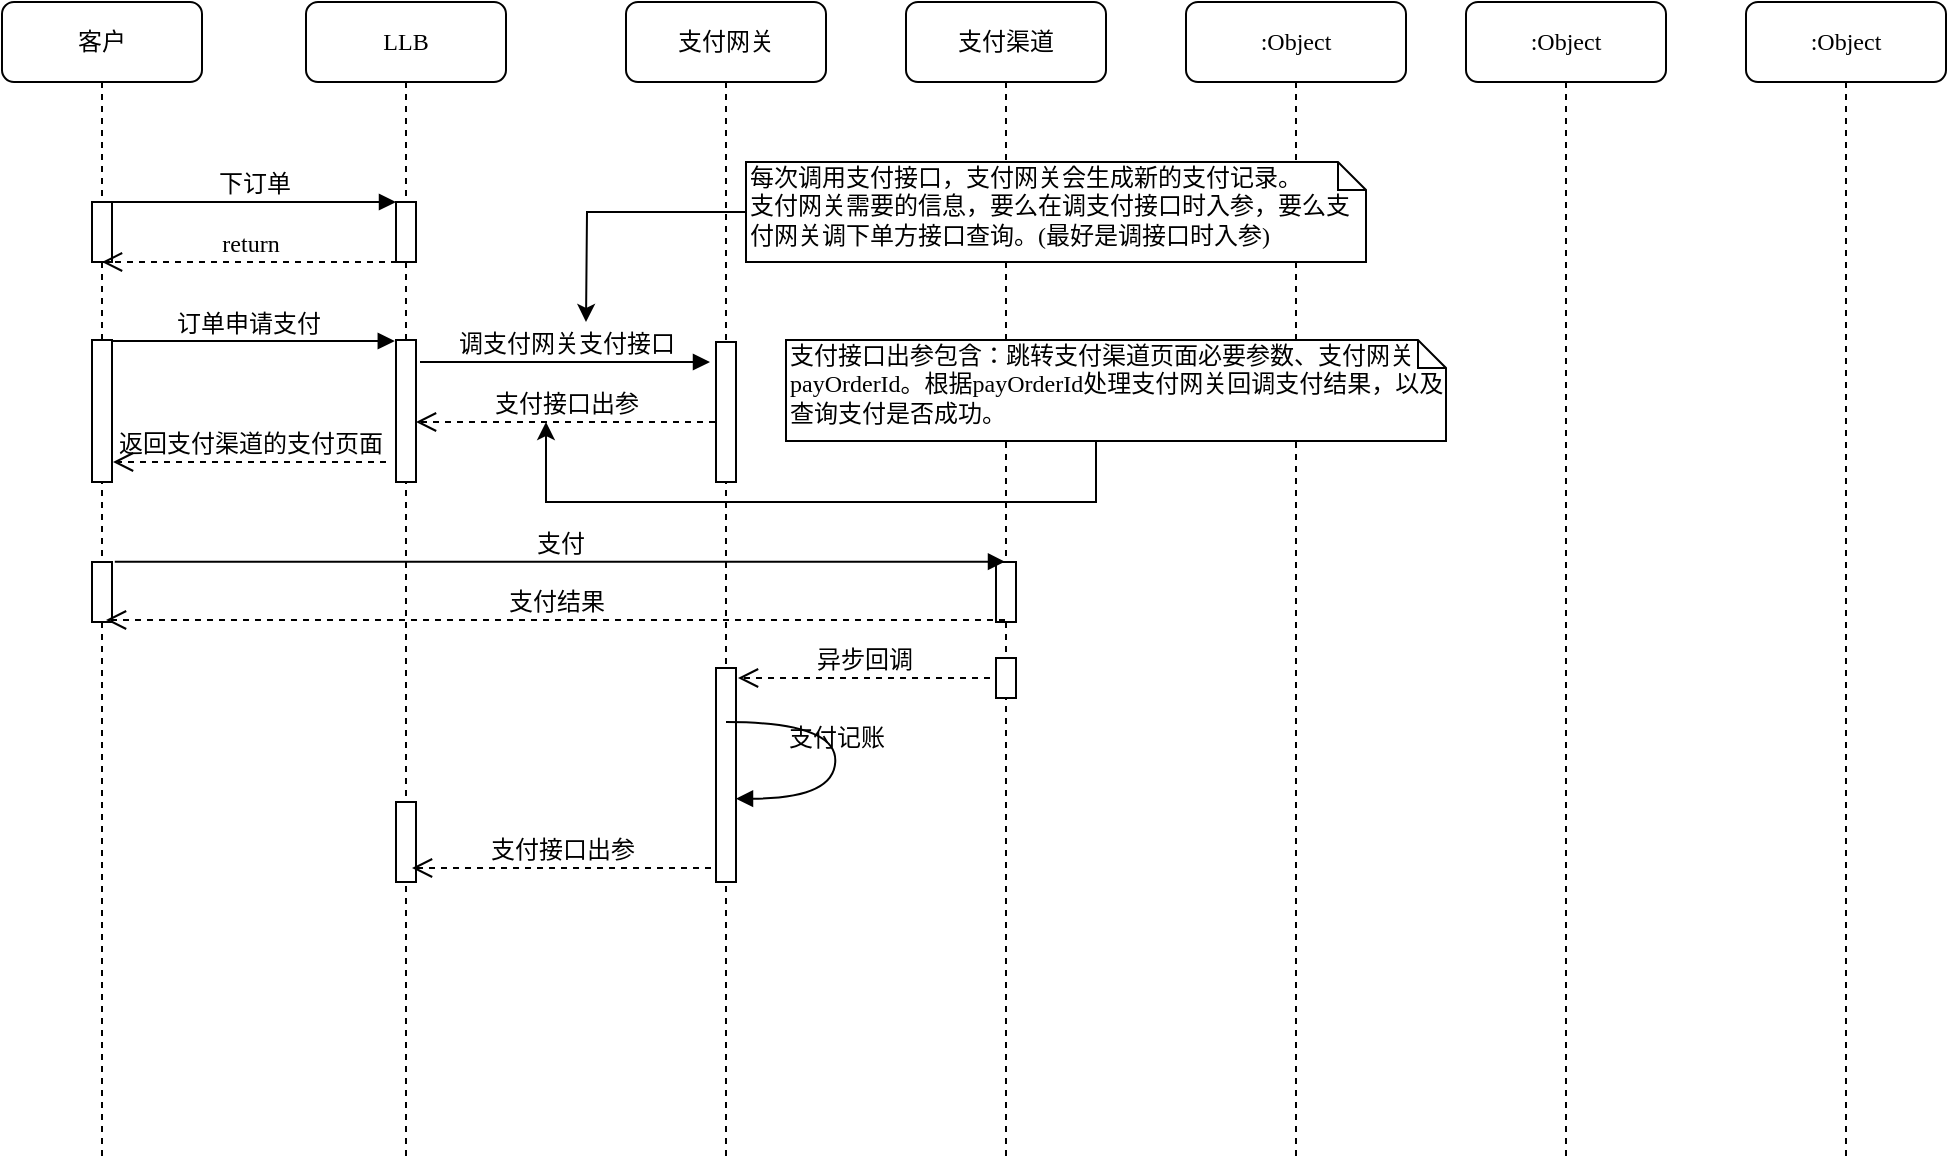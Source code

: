 <mxfile version="14.6.5" type="github">
  <diagram name="Page-1" id="13e1069c-82ec-6db2-03f1-153e76fe0fe0">
    <mxGraphModel dx="1038" dy="548" grid="1" gridSize="10" guides="1" tooltips="1" connect="1" arrows="1" fold="1" page="1" pageScale="1" pageWidth="1100" pageHeight="850" background="#ffffff" math="0" shadow="0">
      <root>
        <mxCell id="0" />
        <mxCell id="1" parent="0" />
        <mxCell id="7baba1c4bc27f4b0-14" value="订单申请支付" style="html=1;verticalAlign=bottom;endArrow=block;labelBackgroundColor=none;fontFamily=Verdana;fontSize=12;edgeStyle=elbowEdgeStyle;elbow=vertical;entryX=-0.06;entryY=0.008;entryDx=0;entryDy=0;entryPerimeter=0;" parent="1" source="7baba1c4bc27f4b0-8" target="sjcobn4qy7Enl9d4QnZK-9" edge="1">
          <mxGeometry relative="1" as="geometry">
            <mxPoint x="150" y="249" as="sourcePoint" />
            <mxPoint x="270" y="249" as="targetPoint" />
          </mxGeometry>
        </mxCell>
        <mxCell id="7baba1c4bc27f4b0-11" value="下订单" style="html=1;verticalAlign=bottom;endArrow=block;labelBackgroundColor=none;fontFamily=Verdana;fontSize=12;edgeStyle=elbowEdgeStyle;elbow=vertical;entryX=0;entryY=0;entryDx=0;entryDy=0;" parent="1" source="7baba1c4bc27f4b0-9" target="7baba1c4bc27f4b0-10" edge="1">
          <mxGeometry relative="1" as="geometry">
            <mxPoint x="220" y="190" as="sourcePoint" />
          </mxGeometry>
        </mxCell>
        <mxCell id="7baba1c4bc27f4b0-2" value="LLB" style="shape=umlLifeline;perimeter=lifelinePerimeter;whiteSpace=wrap;html=1;container=1;collapsible=0;recursiveResize=0;outlineConnect=0;rounded=1;shadow=0;comic=0;labelBackgroundColor=none;strokeWidth=1;fontFamily=Verdana;fontSize=12;align=center;" parent="1" vertex="1">
          <mxGeometry x="240" y="80" width="100" height="580" as="geometry" />
        </mxCell>
        <mxCell id="7baba1c4bc27f4b0-10" value="" style="html=1;points=[];perimeter=orthogonalPerimeter;rounded=0;shadow=0;comic=0;labelBackgroundColor=none;strokeWidth=1;fontFamily=Verdana;fontSize=12;align=center;" parent="7baba1c4bc27f4b0-2" vertex="1">
          <mxGeometry x="45" y="100" width="10" height="30" as="geometry" />
        </mxCell>
        <mxCell id="sjcobn4qy7Enl9d4QnZK-9" value="" style="html=1;points=[];perimeter=orthogonalPerimeter;rounded=0;shadow=0;comic=0;labelBackgroundColor=none;strokeWidth=1;fontFamily=Verdana;fontSize=12;align=center;" vertex="1" parent="7baba1c4bc27f4b0-2">
          <mxGeometry x="45" y="169" width="10" height="71" as="geometry" />
        </mxCell>
        <mxCell id="sjcobn4qy7Enl9d4QnZK-21" value="" style="html=1;points=[];perimeter=orthogonalPerimeter;rounded=0;shadow=0;comic=0;labelBackgroundColor=none;strokeWidth=1;fontFamily=Verdana;fontSize=12;align=center;" vertex="1" parent="7baba1c4bc27f4b0-2">
          <mxGeometry x="45" y="400" width="10" height="40" as="geometry" />
        </mxCell>
        <mxCell id="7baba1c4bc27f4b0-3" value="支付网关" style="shape=umlLifeline;perimeter=lifelinePerimeter;whiteSpace=wrap;html=1;container=1;collapsible=0;recursiveResize=0;outlineConnect=0;rounded=1;shadow=0;comic=0;labelBackgroundColor=none;strokeWidth=1;fontFamily=Verdana;fontSize=12;align=center;" parent="1" vertex="1">
          <mxGeometry x="400" y="80" width="100" height="580" as="geometry" />
        </mxCell>
        <mxCell id="7baba1c4bc27f4b0-13" value="" style="html=1;points=[];perimeter=orthogonalPerimeter;rounded=0;shadow=0;comic=0;labelBackgroundColor=none;strokeWidth=1;fontFamily=Verdana;fontSize=12;align=center;" parent="7baba1c4bc27f4b0-3" vertex="1">
          <mxGeometry x="45" y="170" width="10" height="70" as="geometry" />
        </mxCell>
        <mxCell id="sjcobn4qy7Enl9d4QnZK-19" value="" style="html=1;points=[];perimeter=orthogonalPerimeter;rounded=0;shadow=0;comic=0;labelBackgroundColor=none;strokeWidth=1;fontFamily=Verdana;fontSize=12;align=center;" vertex="1" parent="7baba1c4bc27f4b0-3">
          <mxGeometry x="45" y="333" width="10" height="107" as="geometry" />
        </mxCell>
        <mxCell id="7baba1c4bc27f4b0-4" value="支付渠道" style="shape=umlLifeline;perimeter=lifelinePerimeter;whiteSpace=wrap;html=1;container=1;collapsible=0;recursiveResize=0;outlineConnect=0;rounded=1;shadow=0;comic=0;labelBackgroundColor=none;strokeWidth=1;fontFamily=Verdana;fontSize=12;align=center;" parent="1" vertex="1">
          <mxGeometry x="540" y="80" width="100" height="580" as="geometry" />
        </mxCell>
        <mxCell id="sjcobn4qy7Enl9d4QnZK-22" value="" style="html=1;points=[];perimeter=orthogonalPerimeter;rounded=0;shadow=0;comic=0;labelBackgroundColor=none;strokeWidth=1;fontFamily=Verdana;fontSize=12;align=center;" vertex="1" parent="7baba1c4bc27f4b0-4">
          <mxGeometry x="45" y="328" width="10" height="20" as="geometry" />
        </mxCell>
        <mxCell id="7baba1c4bc27f4b0-5" value=":Object" style="shape=umlLifeline;perimeter=lifelinePerimeter;whiteSpace=wrap;html=1;container=1;collapsible=0;recursiveResize=0;outlineConnect=0;rounded=1;shadow=0;comic=0;labelBackgroundColor=none;strokeWidth=1;fontFamily=Verdana;fontSize=12;align=center;" parent="1" vertex="1">
          <mxGeometry x="680" y="80" width="110" height="580" as="geometry" />
        </mxCell>
        <mxCell id="7baba1c4bc27f4b0-6" value=":Object" style="shape=umlLifeline;perimeter=lifelinePerimeter;whiteSpace=wrap;html=1;container=1;collapsible=0;recursiveResize=0;outlineConnect=0;rounded=1;shadow=0;comic=0;labelBackgroundColor=none;strokeWidth=1;fontFamily=Verdana;fontSize=12;align=center;" parent="1" vertex="1">
          <mxGeometry x="820" y="80" width="100" height="580" as="geometry" />
        </mxCell>
        <mxCell id="7baba1c4bc27f4b0-7" value=":Object" style="shape=umlLifeline;perimeter=lifelinePerimeter;whiteSpace=wrap;html=1;container=1;collapsible=0;recursiveResize=0;outlineConnect=0;rounded=1;shadow=0;comic=0;labelBackgroundColor=none;strokeWidth=1;fontFamily=Verdana;fontSize=12;align=center;" parent="1" vertex="1">
          <mxGeometry x="960" y="80" width="100" height="580" as="geometry" />
        </mxCell>
        <mxCell id="7baba1c4bc27f4b0-8" value="客户" style="shape=umlLifeline;perimeter=lifelinePerimeter;whiteSpace=wrap;html=1;container=1;collapsible=0;recursiveResize=0;outlineConnect=0;rounded=1;shadow=0;comic=0;labelBackgroundColor=none;strokeWidth=1;fontFamily=Verdana;fontSize=12;align=center;" parent="1" vertex="1">
          <mxGeometry x="88" y="80" width="100" height="580" as="geometry" />
        </mxCell>
        <mxCell id="7baba1c4bc27f4b0-9" value="" style="html=1;points=[];perimeter=orthogonalPerimeter;rounded=0;shadow=0;comic=0;labelBackgroundColor=none;strokeWidth=1;fontFamily=Verdana;fontSize=12;align=center;" parent="7baba1c4bc27f4b0-8" vertex="1">
          <mxGeometry x="45" y="100" width="10" height="30" as="geometry" />
        </mxCell>
        <mxCell id="sjcobn4qy7Enl9d4QnZK-3" value="" style="html=1;points=[];perimeter=orthogonalPerimeter;rounded=0;shadow=0;comic=0;labelBackgroundColor=none;strokeWidth=1;fontFamily=Verdana;fontSize=12;align=center;" vertex="1" parent="7baba1c4bc27f4b0-8">
          <mxGeometry x="45" y="169" width="10" height="71" as="geometry" />
        </mxCell>
        <mxCell id="sjcobn4qy7Enl9d4QnZK-17" value="" style="html=1;points=[];perimeter=orthogonalPerimeter;rounded=0;shadow=0;comic=0;labelBackgroundColor=none;strokeColor=#000000;strokeWidth=1;fillColor=#FFFFFF;fontFamily=Verdana;fontSize=12;fontColor=#000000;align=center;" vertex="1" parent="7baba1c4bc27f4b0-8">
          <mxGeometry x="45" y="280" width="10" height="30" as="geometry" />
        </mxCell>
        <mxCell id="7baba1c4bc27f4b0-16" value="" style="html=1;points=[];perimeter=orthogonalPerimeter;rounded=0;shadow=0;comic=0;labelBackgroundColor=none;strokeWidth=1;fontFamily=Verdana;fontSize=12;align=center;" parent="1" vertex="1">
          <mxGeometry x="585" y="360" width="10" height="30" as="geometry" />
        </mxCell>
        <mxCell id="7baba1c4bc27f4b0-17" value="调支付网关支付接口" style="html=1;verticalAlign=bottom;endArrow=block;labelBackgroundColor=none;fontFamily=Verdana;fontSize=12;edgeStyle=elbowEdgeStyle;elbow=vertical;" parent="1" edge="1">
          <mxGeometry relative="1" as="geometry">
            <mxPoint x="297" y="260" as="sourcePoint" />
            <Array as="points">
              <mxPoint x="302" y="260" />
            </Array>
            <mxPoint x="442" y="260" as="targetPoint" />
          </mxGeometry>
        </mxCell>
        <mxCell id="7baba1c4bc27f4b0-21" value="支付接口出参" style="html=1;verticalAlign=bottom;endArrow=open;dashed=1;endSize=8;labelBackgroundColor=none;fontFamily=Verdana;fontSize=12;edgeStyle=elbowEdgeStyle;elbow=vertical;" parent="1" edge="1">
          <mxGeometry relative="1" as="geometry">
            <mxPoint x="295" y="290" as="targetPoint" />
            <Array as="points">
              <mxPoint x="370" y="290" />
              <mxPoint x="400" y="290" />
            </Array>
            <mxPoint x="444.5" y="290" as="sourcePoint" />
          </mxGeometry>
        </mxCell>
        <mxCell id="7baba1c4bc27f4b0-39" value="支付记账" style="html=1;verticalAlign=bottom;endArrow=block;labelBackgroundColor=none;fontFamily=Verdana;fontSize=12;elbow=vertical;edgeStyle=orthogonalEdgeStyle;curved=1;entryX=1;entryY=0.286;entryPerimeter=0;exitX=1.038;exitY=0.345;exitPerimeter=0;" parent="1" edge="1">
          <mxGeometry relative="1" as="geometry">
            <mxPoint x="450.003" y="440" as="sourcePoint" />
            <mxPoint x="455.003" y="478.333" as="targetPoint" />
            <Array as="points">
              <mxPoint x="504.67" y="440" />
              <mxPoint x="504.67" y="478" />
            </Array>
          </mxGeometry>
        </mxCell>
        <mxCell id="sjcobn4qy7Enl9d4QnZK-2" value="return" style="html=1;verticalAlign=bottom;endArrow=open;dashed=1;endSize=8;labelBackgroundColor=none;fontFamily=Verdana;fontSize=12;edgeStyle=elbowEdgeStyle;elbow=vertical;" edge="1" parent="1" target="7baba1c4bc27f4b0-8">
          <mxGeometry relative="1" as="geometry">
            <mxPoint x="140" y="209" as="targetPoint" />
            <Array as="points" />
            <mxPoint x="285.5" y="210" as="sourcePoint" />
          </mxGeometry>
        </mxCell>
        <mxCell id="sjcobn4qy7Enl9d4QnZK-12" style="edgeStyle=orthogonalEdgeStyle;rounded=0;orthogonalLoop=1;jettySize=auto;html=1;" edge="1" parent="1" source="sjcobn4qy7Enl9d4QnZK-10">
          <mxGeometry relative="1" as="geometry">
            <mxPoint x="380" y="240" as="targetPoint" />
          </mxGeometry>
        </mxCell>
        <mxCell id="sjcobn4qy7Enl9d4QnZK-10" value="每次调用支付接口，支付网关会生成新的支付记录。&lt;br&gt;支付网关需要的信息，要么在调支付接口时入参，要么支付网关调下单方接口查询。(最好是调接口时入参)" style="shape=note;whiteSpace=wrap;html=1;size=14;verticalAlign=top;align=left;spacingTop=-6;rounded=0;shadow=0;comic=0;labelBackgroundColor=none;strokeWidth=1;fontFamily=Verdana;fontSize=12" vertex="1" parent="1">
          <mxGeometry x="460" y="160" width="310" height="50" as="geometry" />
        </mxCell>
        <mxCell id="sjcobn4qy7Enl9d4QnZK-13" value="返回支付渠道的支付页面" style="html=1;verticalAlign=bottom;endArrow=open;dashed=1;endSize=8;labelBackgroundColor=none;fontFamily=Verdana;fontSize=12;edgeStyle=elbowEdgeStyle;elbow=vertical;" edge="1" parent="1">
          <mxGeometry relative="1" as="geometry">
            <mxPoint x="143.5" y="309.5" as="targetPoint" />
            <Array as="points" />
            <mxPoint x="280" y="310" as="sourcePoint" />
          </mxGeometry>
        </mxCell>
        <mxCell id="sjcobn4qy7Enl9d4QnZK-18" value="支付" style="html=1;verticalAlign=bottom;endArrow=block;labelBackgroundColor=none;fontFamily=Verdana;fontSize=12;exitX=1.14;exitY=-0.005;exitDx=0;exitDy=0;exitPerimeter=0;" edge="1" parent="1" source="sjcobn4qy7Enl9d4QnZK-17" target="7baba1c4bc27f4b0-4">
          <mxGeometry relative="1" as="geometry">
            <mxPoint x="140" y="361" as="sourcePoint" />
            <mxPoint x="550" y="361" as="targetPoint" />
          </mxGeometry>
        </mxCell>
        <mxCell id="sjcobn4qy7Enl9d4QnZK-20" value="支付结果" style="html=1;verticalAlign=bottom;endArrow=open;dashed=1;endSize=8;labelBackgroundColor=none;fontFamily=Verdana;fontSize=12;edgeStyle=elbowEdgeStyle;elbow=vertical;" edge="1" parent="1">
          <mxGeometry relative="1" as="geometry">
            <mxPoint x="140" y="389" as="targetPoint" />
            <Array as="points">
              <mxPoint x="510.5" y="389" />
              <mxPoint x="540.5" y="389" />
            </Array>
            <mxPoint x="589.5" y="389" as="sourcePoint" />
          </mxGeometry>
        </mxCell>
        <mxCell id="sjcobn4qy7Enl9d4QnZK-23" value="异步回调" style="html=1;verticalAlign=bottom;endArrow=open;dashed=1;endSize=8;labelBackgroundColor=none;fontFamily=Verdana;fontSize=12;edgeStyle=elbowEdgeStyle;elbow=vertical;entryX=0.5;entryY=0.071;entryDx=0;entryDy=0;entryPerimeter=0;" edge="1" parent="1">
          <mxGeometry relative="1" as="geometry">
            <mxPoint x="456" y="417.97" as="targetPoint" />
            <Array as="points">
              <mxPoint x="516.5" y="418" />
              <mxPoint x="546.5" y="418" />
            </Array>
            <mxPoint x="582" y="418" as="sourcePoint" />
          </mxGeometry>
        </mxCell>
        <mxCell id="sjcobn4qy7Enl9d4QnZK-25" style="edgeStyle=orthogonalEdgeStyle;rounded=0;orthogonalLoop=1;jettySize=auto;html=1;" edge="1" parent="1" source="sjcobn4qy7Enl9d4QnZK-24">
          <mxGeometry relative="1" as="geometry">
            <mxPoint x="360" y="290" as="targetPoint" />
            <Array as="points">
              <mxPoint x="635" y="330" />
              <mxPoint x="360" y="330" />
            </Array>
          </mxGeometry>
        </mxCell>
        <mxCell id="sjcobn4qy7Enl9d4QnZK-24" value="支付接口出参包含：跳转支付渠道页面必要参数、支付网关payOrderId。根据payOrderId处理支付网关回调支付结果，以及查询支付是否成功。" style="shape=note;whiteSpace=wrap;html=1;size=14;verticalAlign=top;align=left;spacingTop=-6;rounded=0;shadow=0;comic=0;labelBackgroundColor=none;strokeWidth=1;fontFamily=Verdana;fontSize=12" vertex="1" parent="1">
          <mxGeometry x="480" y="249" width="330" height="50.5" as="geometry" />
        </mxCell>
        <mxCell id="sjcobn4qy7Enl9d4QnZK-26" value="支付接口出参" style="html=1;verticalAlign=bottom;endArrow=open;dashed=1;endSize=8;labelBackgroundColor=none;fontFamily=Verdana;fontSize=12;edgeStyle=elbowEdgeStyle;elbow=vertical;" edge="1" parent="1">
          <mxGeometry relative="1" as="geometry">
            <mxPoint x="293" y="513" as="targetPoint" />
            <Array as="points">
              <mxPoint x="368" y="513" />
              <mxPoint x="398" y="513" />
            </Array>
            <mxPoint x="442.5" y="513" as="sourcePoint" />
          </mxGeometry>
        </mxCell>
      </root>
    </mxGraphModel>
  </diagram>
</mxfile>
